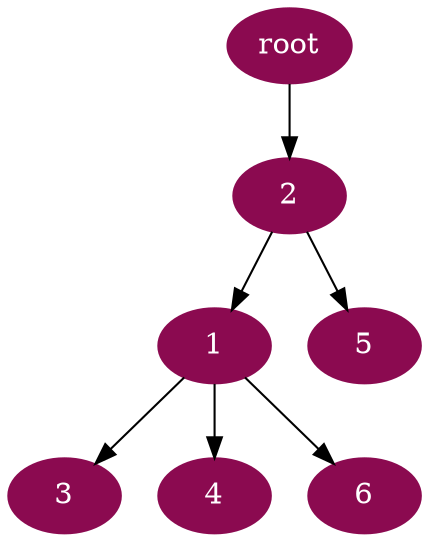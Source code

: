 digraph G {
node [color=deeppink4, style=filled, fontcolor=white];
2 -> 1;
"root" -> 2;
1 -> 3;
1 -> 4;
2 -> 5;
1 -> 6;
}
